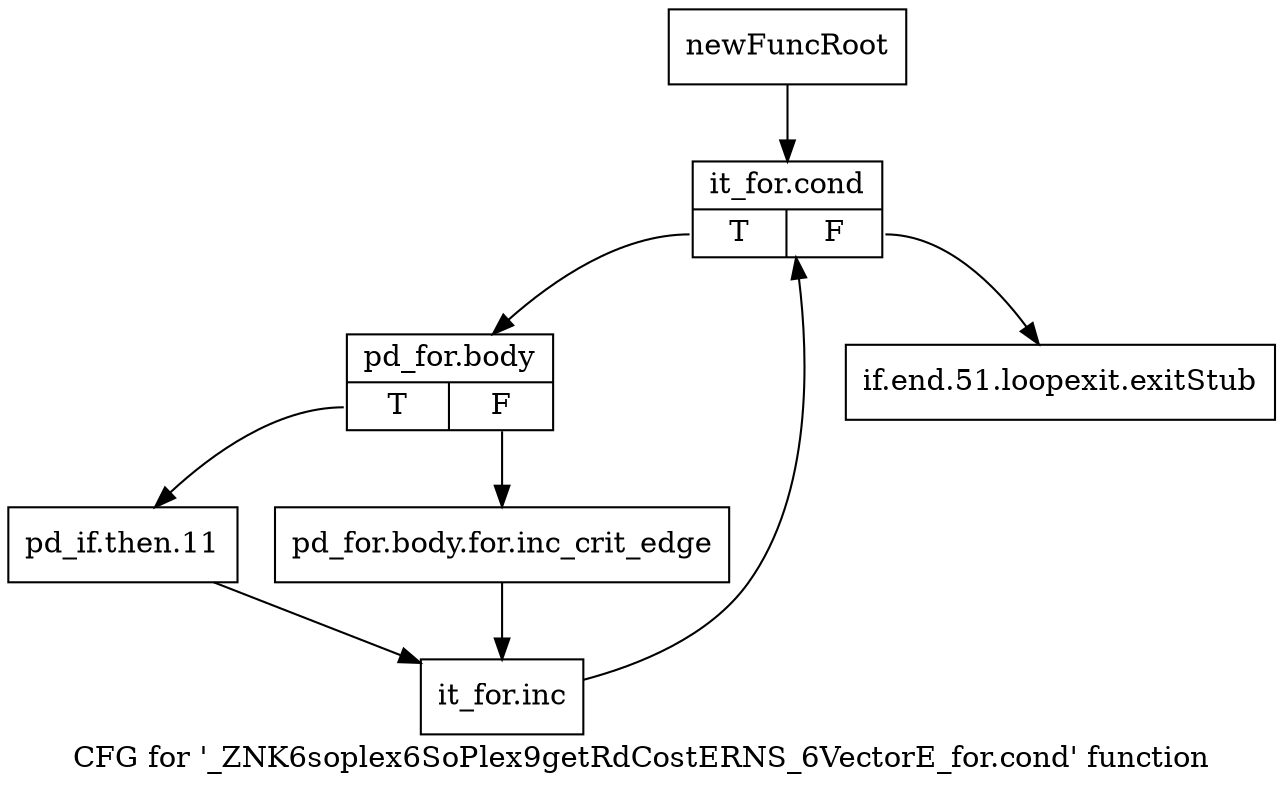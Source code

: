 digraph "CFG for '_ZNK6soplex6SoPlex9getRdCostERNS_6VectorE_for.cond' function" {
	label="CFG for '_ZNK6soplex6SoPlex9getRdCostERNS_6VectorE_for.cond' function";

	Node0x2f07d20 [shape=record,label="{newFuncRoot}"];
	Node0x2f07d20 -> Node0x2f07dc0;
	Node0x2f07d70 [shape=record,label="{if.end.51.loopexit.exitStub}"];
	Node0x2f07dc0 [shape=record,label="{it_for.cond|{<s0>T|<s1>F}}"];
	Node0x2f07dc0:s0 -> Node0x2f07e10;
	Node0x2f07dc0:s1 -> Node0x2f07d70;
	Node0x2f07e10 [shape=record,label="{pd_for.body|{<s0>T|<s1>F}}"];
	Node0x2f07e10:s0 -> Node0x2f07eb0;
	Node0x2f07e10:s1 -> Node0x2f07e60;
	Node0x2f07e60 [shape=record,label="{pd_for.body.for.inc_crit_edge}"];
	Node0x2f07e60 -> Node0x2f07f00;
	Node0x2f07eb0 [shape=record,label="{pd_if.then.11}"];
	Node0x2f07eb0 -> Node0x2f07f00;
	Node0x2f07f00 [shape=record,label="{it_for.inc}"];
	Node0x2f07f00 -> Node0x2f07dc0;
}
